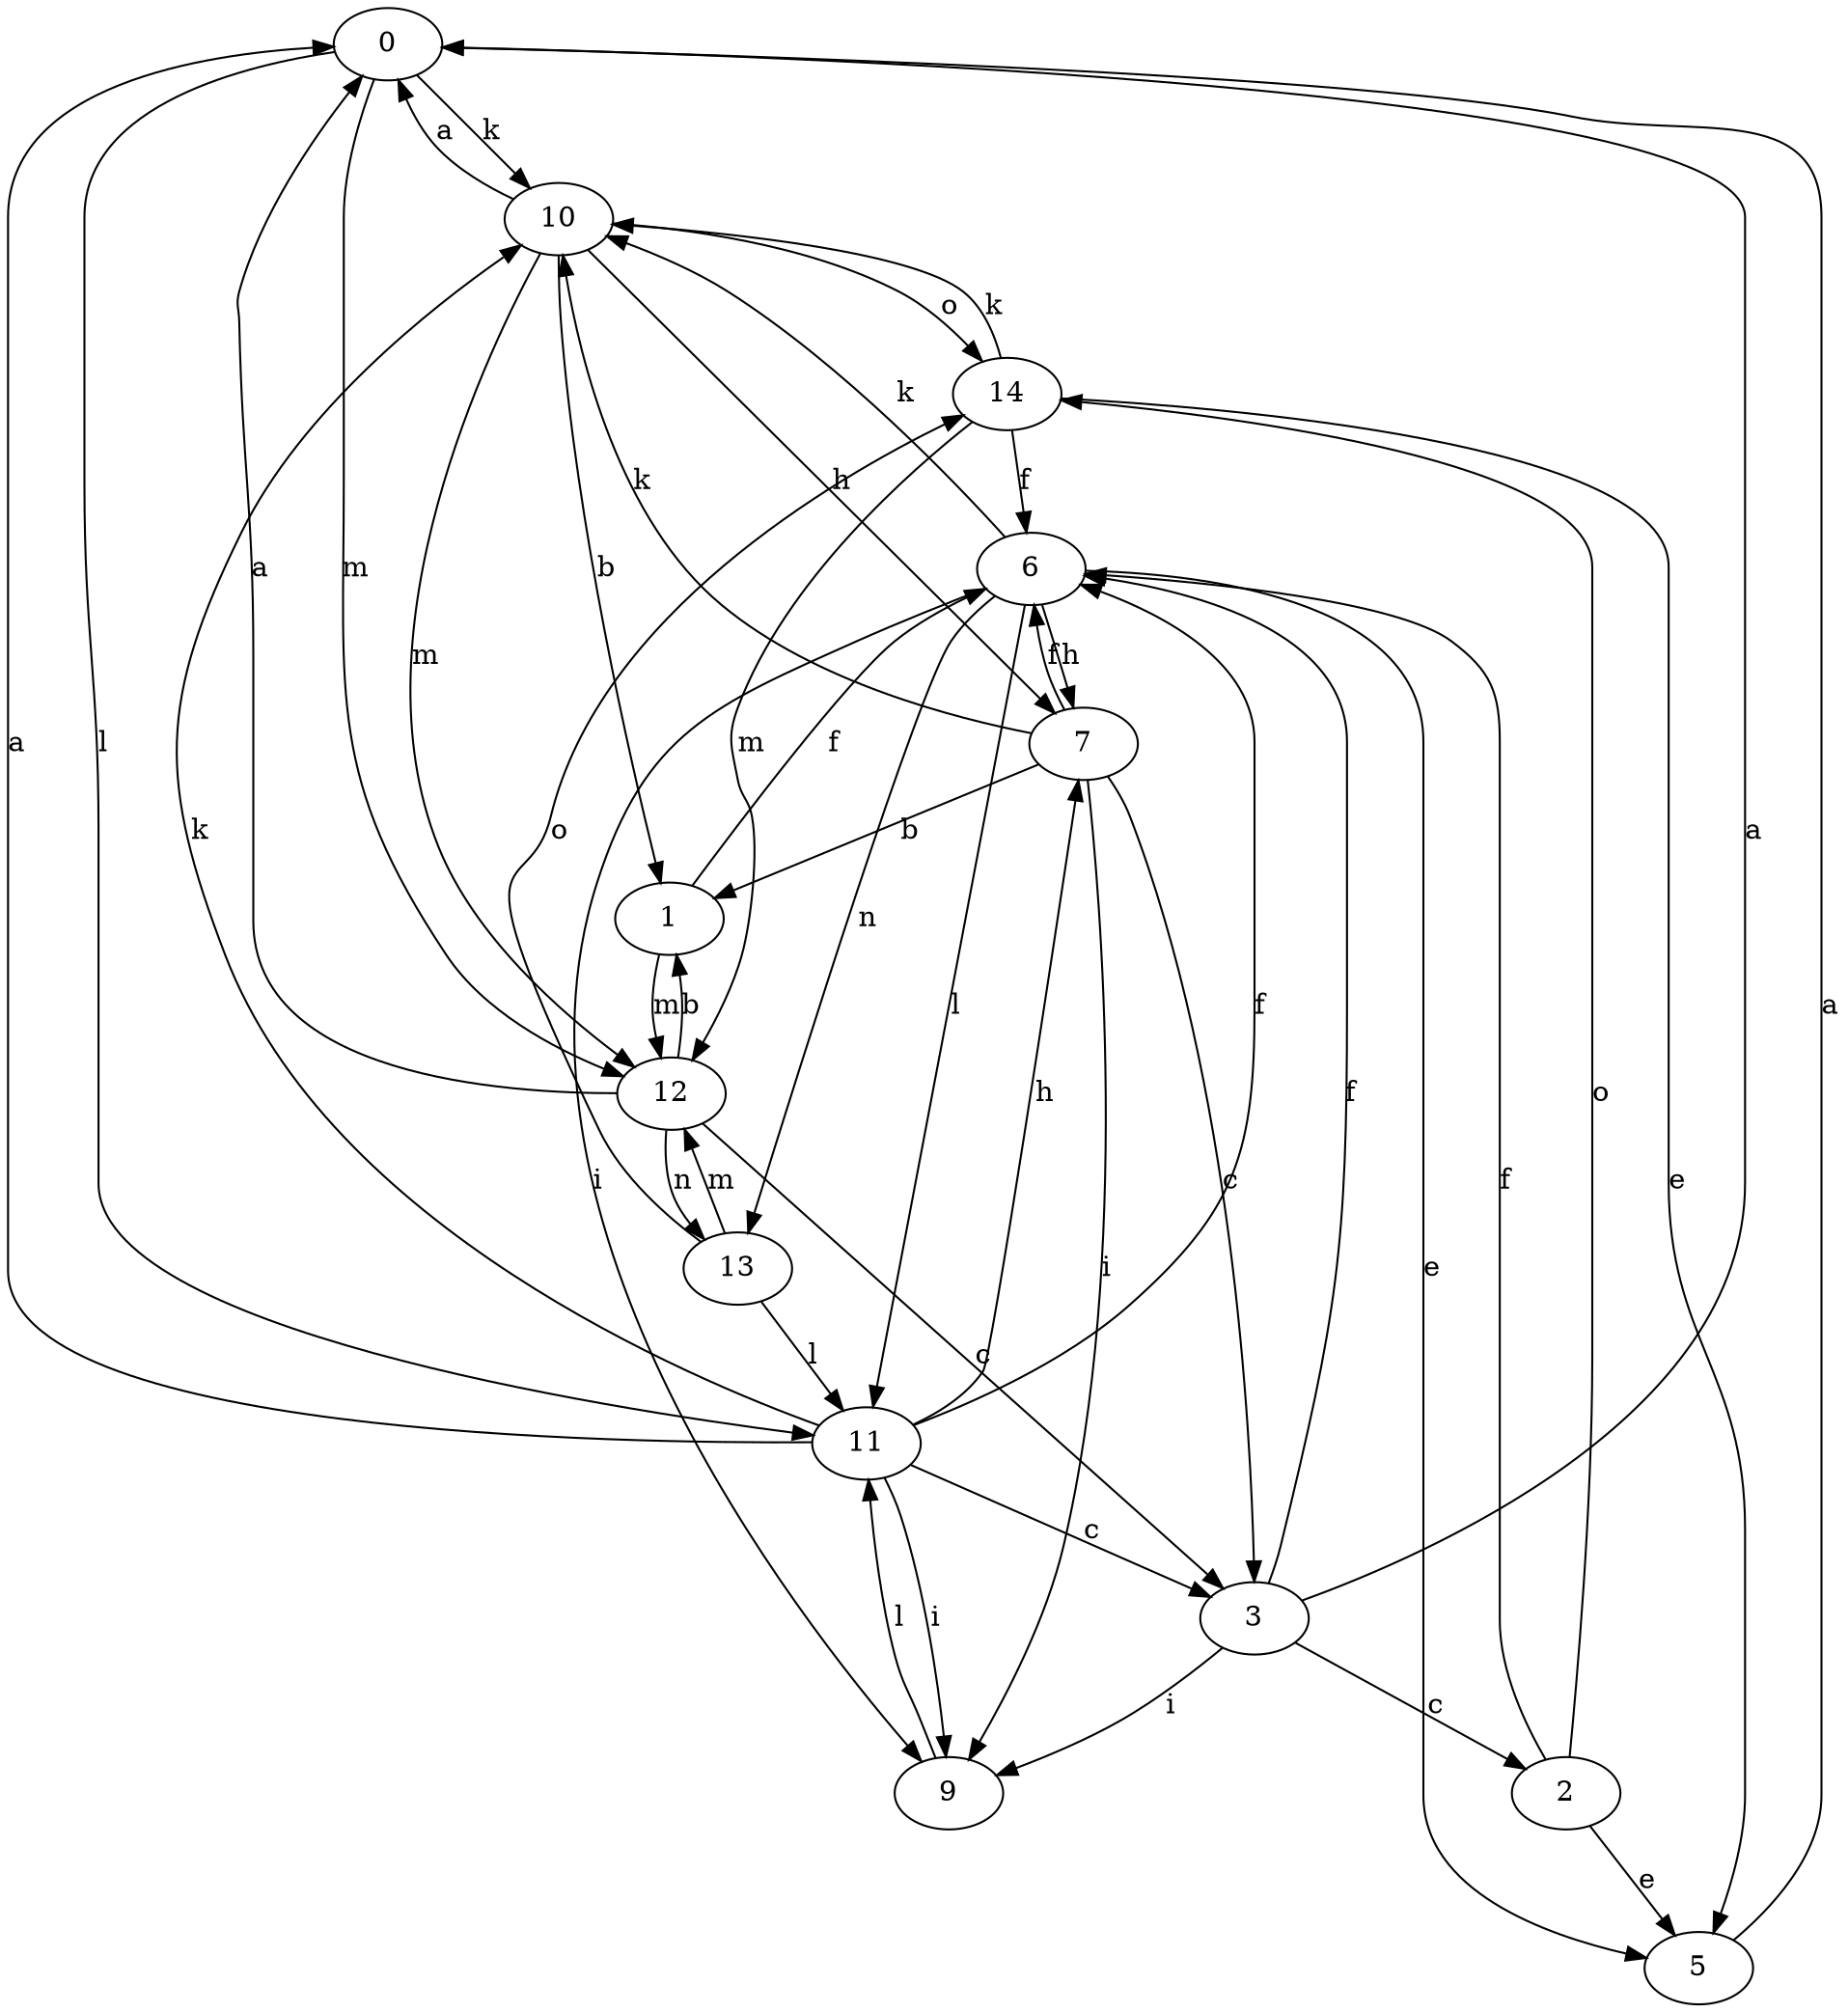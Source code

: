 strict digraph  {
0;
1;
2;
3;
5;
6;
7;
9;
10;
11;
12;
13;
14;
0 -> 10  [label=k];
0 -> 11  [label=l];
0 -> 12  [label=m];
1 -> 6  [label=f];
1 -> 12  [label=m];
2 -> 5  [label=e];
2 -> 6  [label=f];
2 -> 14  [label=o];
3 -> 0  [label=a];
3 -> 2  [label=c];
3 -> 6  [label=f];
3 -> 9  [label=i];
5 -> 0  [label=a];
6 -> 5  [label=e];
6 -> 7  [label=h];
6 -> 9  [label=i];
6 -> 10  [label=k];
6 -> 11  [label=l];
6 -> 13  [label=n];
7 -> 1  [label=b];
7 -> 3  [label=c];
7 -> 6  [label=f];
7 -> 9  [label=i];
7 -> 10  [label=k];
9 -> 11  [label=l];
10 -> 0  [label=a];
10 -> 1  [label=b];
10 -> 7  [label=h];
10 -> 12  [label=m];
10 -> 14  [label=o];
11 -> 0  [label=a];
11 -> 3  [label=c];
11 -> 6  [label=f];
11 -> 7  [label=h];
11 -> 9  [label=i];
11 -> 10  [label=k];
12 -> 0  [label=a];
12 -> 1  [label=b];
12 -> 3  [label=c];
12 -> 13  [label=n];
13 -> 11  [label=l];
13 -> 12  [label=m];
13 -> 14  [label=o];
14 -> 5  [label=e];
14 -> 6  [label=f];
14 -> 10  [label=k];
14 -> 12  [label=m];
}
